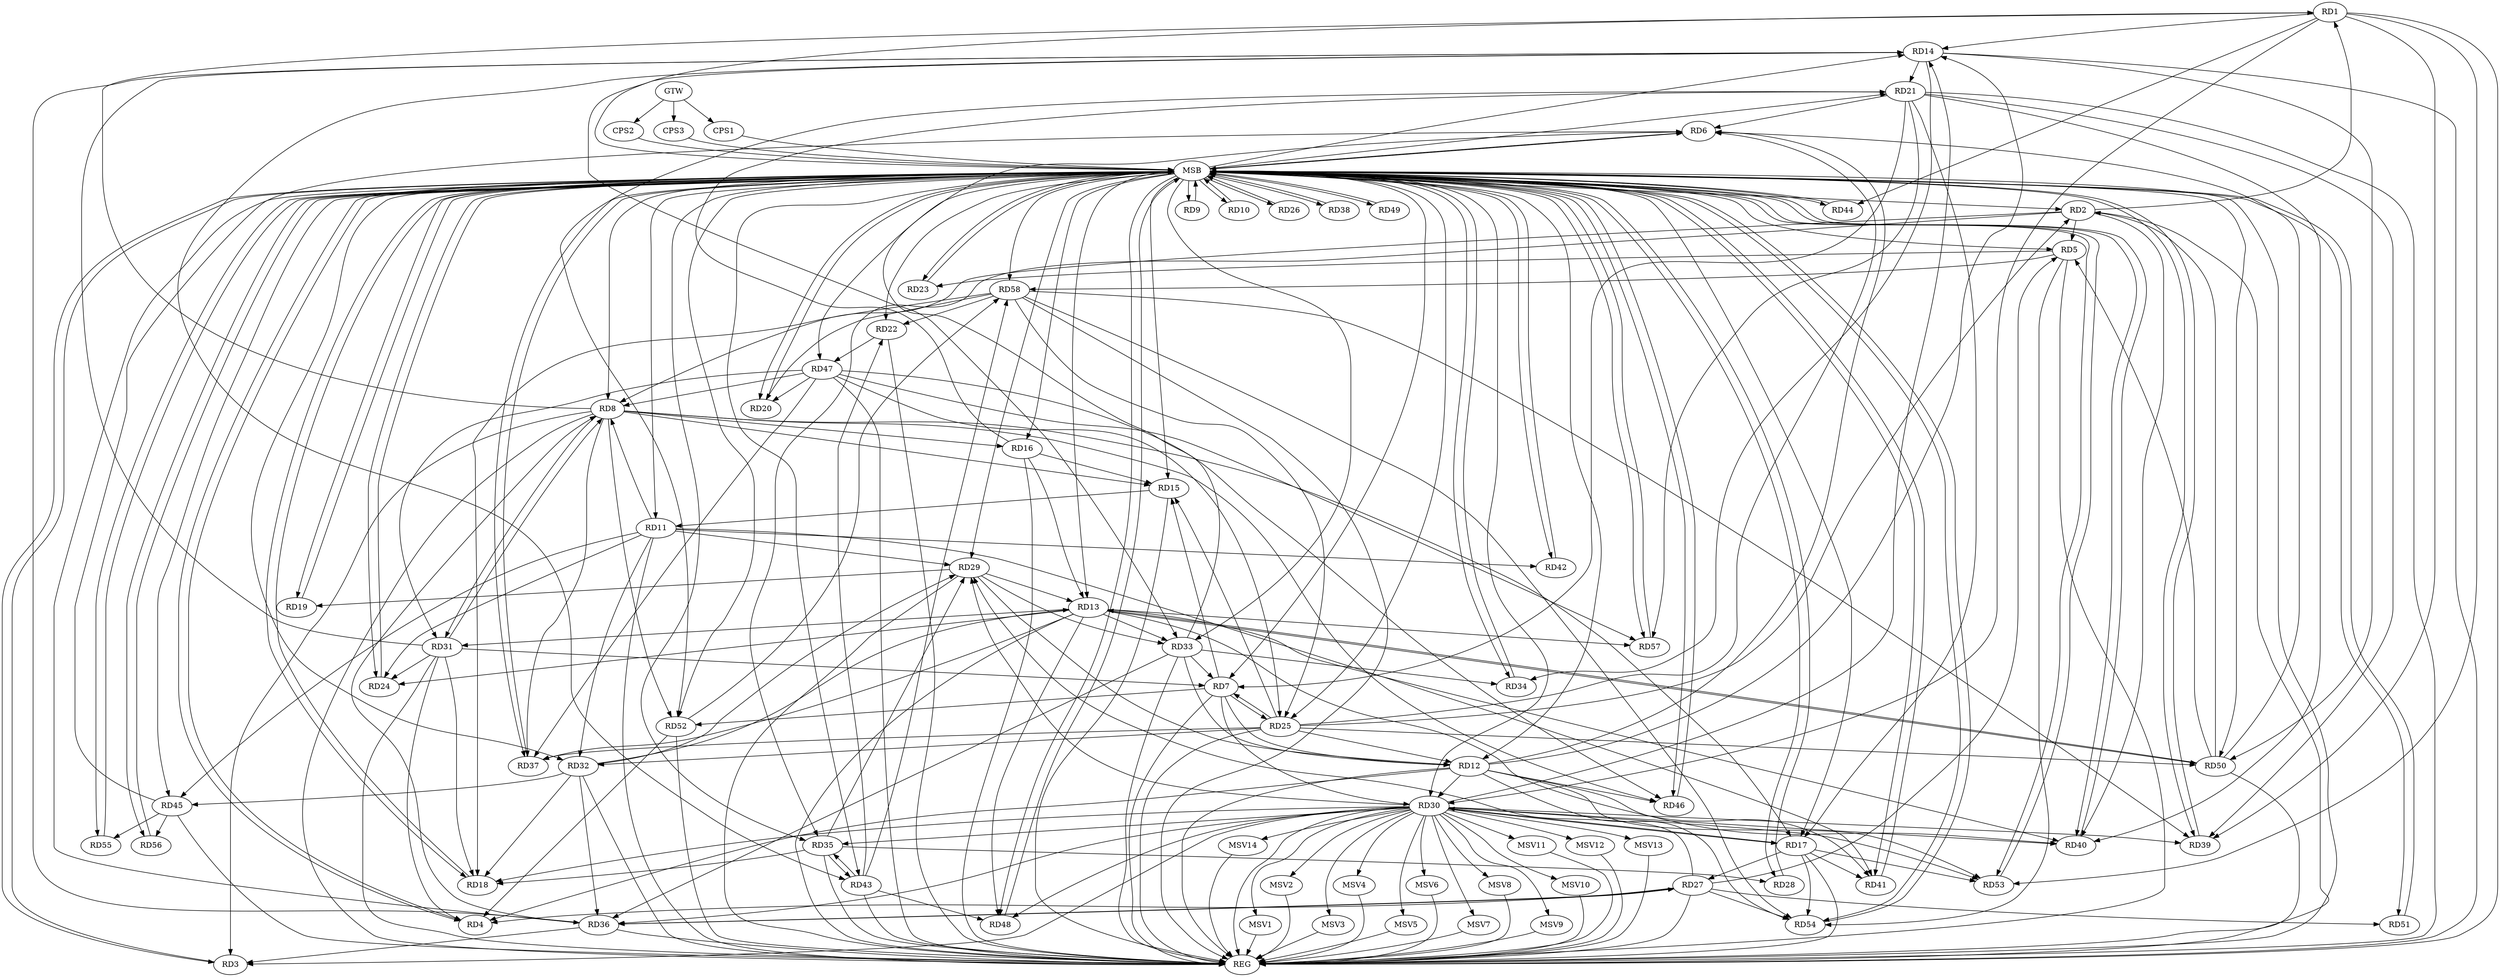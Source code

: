 strict digraph G {
  RD1 [ label="RD1" ];
  RD2 [ label="RD2" ];
  RD3 [ label="RD3" ];
  RD4 [ label="RD4" ];
  RD5 [ label="RD5" ];
  RD6 [ label="RD6" ];
  RD7 [ label="RD7" ];
  RD8 [ label="RD8" ];
  RD9 [ label="RD9" ];
  RD10 [ label="RD10" ];
  RD11 [ label="RD11" ];
  RD12 [ label="RD12" ];
  RD13 [ label="RD13" ];
  RD14 [ label="RD14" ];
  RD15 [ label="RD15" ];
  RD16 [ label="RD16" ];
  RD17 [ label="RD17" ];
  RD18 [ label="RD18" ];
  RD19 [ label="RD19" ];
  RD20 [ label="RD20" ];
  RD21 [ label="RD21" ];
  RD22 [ label="RD22" ];
  RD23 [ label="RD23" ];
  RD24 [ label="RD24" ];
  RD25 [ label="RD25" ];
  RD26 [ label="RD26" ];
  RD27 [ label="RD27" ];
  RD28 [ label="RD28" ];
  RD29 [ label="RD29" ];
  RD30 [ label="RD30" ];
  RD31 [ label="RD31" ];
  RD32 [ label="RD32" ];
  RD33 [ label="RD33" ];
  RD34 [ label="RD34" ];
  RD35 [ label="RD35" ];
  RD36 [ label="RD36" ];
  RD37 [ label="RD37" ];
  RD38 [ label="RD38" ];
  RD39 [ label="RD39" ];
  RD40 [ label="RD40" ];
  RD41 [ label="RD41" ];
  RD42 [ label="RD42" ];
  RD43 [ label="RD43" ];
  RD44 [ label="RD44" ];
  RD45 [ label="RD45" ];
  RD46 [ label="RD46" ];
  RD47 [ label="RD47" ];
  RD48 [ label="RD48" ];
  RD49 [ label="RD49" ];
  RD50 [ label="RD50" ];
  RD51 [ label="RD51" ];
  RD52 [ label="RD52" ];
  RD53 [ label="RD53" ];
  RD54 [ label="RD54" ];
  RD55 [ label="RD55" ];
  RD56 [ label="RD56" ];
  RD57 [ label="RD57" ];
  RD58 [ label="RD58" ];
  CPS1 [ label="CPS1" ];
  CPS2 [ label="CPS2" ];
  CPS3 [ label="CPS3" ];
  GTW [ label="GTW" ];
  REG [ label="REG" ];
  MSB [ label="MSB" ];
  MSV1 [ label="MSV1" ];
  MSV2 [ label="MSV2" ];
  MSV3 [ label="MSV3" ];
  MSV4 [ label="MSV4" ];
  MSV5 [ label="MSV5" ];
  MSV6 [ label="MSV6" ];
  MSV7 [ label="MSV7" ];
  MSV8 [ label="MSV8" ];
  MSV9 [ label="MSV9" ];
  MSV10 [ label="MSV10" ];
  MSV11 [ label="MSV11" ];
  MSV12 [ label="MSV12" ];
  MSV13 [ label="MSV13" ];
  MSV14 [ label="MSV14" ];
  RD2 -> RD1;
  RD8 -> RD1;
  RD1 -> RD14;
  RD1 -> RD30;
  RD1 -> RD39;
  RD1 -> RD44;
  RD1 -> RD53;
  RD2 -> RD5;
  RD2 -> RD8;
  RD25 -> RD2;
  RD2 -> RD35;
  RD2 -> RD40;
  RD50 -> RD2;
  RD8 -> RD3;
  RD30 -> RD3;
  RD36 -> RD3;
  RD12 -> RD4;
  RD27 -> RD4;
  RD31 -> RD4;
  RD52 -> RD4;
  RD5 -> RD23;
  RD27 -> RD5;
  RD50 -> RD5;
  RD5 -> RD54;
  RD5 -> RD58;
  RD12 -> RD6;
  RD21 -> RD6;
  RD25 -> RD6;
  RD33 -> RD6;
  RD45 -> RD6;
  RD50 -> RD6;
  RD7 -> RD12;
  RD7 -> RD15;
  RD21 -> RD7;
  RD7 -> RD25;
  RD25 -> RD7;
  RD7 -> RD30;
  RD31 -> RD7;
  RD33 -> RD7;
  RD7 -> RD52;
  RD11 -> RD8;
  RD8 -> RD15;
  RD8 -> RD16;
  RD8 -> RD17;
  RD8 -> RD31;
  RD31 -> RD8;
  RD36 -> RD8;
  RD8 -> RD37;
  RD8 -> RD46;
  RD47 -> RD8;
  RD8 -> RD52;
  RD15 -> RD11;
  RD11 -> RD24;
  RD11 -> RD29;
  RD11 -> RD32;
  RD11 -> RD41;
  RD11 -> RD42;
  RD11 -> RD45;
  RD12 -> RD14;
  RD25 -> RD12;
  RD29 -> RD12;
  RD12 -> RD30;
  RD33 -> RD12;
  RD12 -> RD40;
  RD12 -> RD46;
  RD12 -> RD53;
  RD12 -> RD54;
  RD16 -> RD13;
  RD13 -> RD24;
  RD29 -> RD13;
  RD13 -> RD31;
  RD32 -> RD13;
  RD13 -> RD33;
  RD13 -> RD37;
  RD13 -> RD40;
  RD13 -> RD41;
  RD13 -> RD48;
  RD13 -> RD50;
  RD50 -> RD13;
  RD13 -> RD57;
  RD14 -> RD21;
  RD30 -> RD14;
  RD31 -> RD14;
  RD14 -> RD33;
  RD14 -> RD34;
  RD36 -> RD14;
  RD14 -> RD43;
  RD14 -> RD50;
  RD16 -> RD15;
  RD25 -> RD15;
  RD16 -> RD21;
  RD21 -> RD17;
  RD17 -> RD27;
  RD17 -> RD30;
  RD30 -> RD17;
  RD17 -> RD41;
  RD17 -> RD53;
  RD17 -> RD54;
  RD30 -> RD18;
  RD31 -> RD18;
  RD32 -> RD18;
  RD35 -> RD18;
  RD58 -> RD18;
  RD29 -> RD19;
  RD47 -> RD20;
  RD58 -> RD20;
  RD21 -> RD39;
  RD21 -> RD40;
  RD21 -> RD52;
  RD21 -> RD57;
  RD43 -> RD22;
  RD22 -> RD47;
  RD58 -> RD22;
  RD31 -> RD24;
  RD25 -> RD32;
  RD25 -> RD37;
  RD47 -> RD25;
  RD25 -> RD50;
  RD58 -> RD25;
  RD27 -> RD29;
  RD27 -> RD36;
  RD36 -> RD27;
  RD27 -> RD51;
  RD27 -> RD54;
  RD35 -> RD28;
  RD30 -> RD29;
  RD32 -> RD29;
  RD29 -> RD33;
  RD35 -> RD29;
  RD30 -> RD35;
  RD30 -> RD36;
  RD30 -> RD39;
  RD30 -> RD40;
  RD30 -> RD48;
  RD30 -> RD53;
  RD47 -> RD31;
  RD32 -> RD36;
  RD32 -> RD45;
  RD33 -> RD34;
  RD33 -> RD36;
  RD35 -> RD43;
  RD43 -> RD35;
  RD47 -> RD37;
  RD58 -> RD39;
  RD43 -> RD48;
  RD43 -> RD58;
  RD45 -> RD55;
  RD45 -> RD56;
  RD47 -> RD46;
  RD47 -> RD57;
  RD52 -> RD58;
  RD58 -> RD54;
  GTW -> CPS1;
  GTW -> CPS2;
  GTW -> CPS3;
  RD1 -> REG;
  RD2 -> REG;
  RD5 -> REG;
  RD7 -> REG;
  RD8 -> REG;
  RD11 -> REG;
  RD12 -> REG;
  RD13 -> REG;
  RD14 -> REG;
  RD15 -> REG;
  RD16 -> REG;
  RD17 -> REG;
  RD21 -> REG;
  RD22 -> REG;
  RD25 -> REG;
  RD27 -> REG;
  RD29 -> REG;
  RD30 -> REG;
  RD31 -> REG;
  RD32 -> REG;
  RD33 -> REG;
  RD35 -> REG;
  RD36 -> REG;
  RD43 -> REG;
  RD45 -> REG;
  RD47 -> REG;
  RD50 -> REG;
  RD52 -> REG;
  RD58 -> REG;
  RD3 -> MSB;
  MSB -> RD13;
  MSB -> RD15;
  MSB -> RD41;
  MSB -> RD42;
  MSB -> RD51;
  MSB -> RD54;
  MSB -> REG;
  RD4 -> MSB;
  MSB -> RD7;
  MSB -> RD33;
  MSB -> RD48;
  RD6 -> MSB;
  MSB -> RD26;
  MSB -> RD29;
  MSB -> RD56;
  RD9 -> MSB;
  RD10 -> MSB;
  MSB -> RD37;
  MSB -> RD58;
  RD18 -> MSB;
  MSB -> RD24;
  MSB -> RD39;
  MSB -> RD46;
  MSB -> RD49;
  RD19 -> MSB;
  MSB -> RD2;
  MSB -> RD6;
  MSB -> RD57;
  RD20 -> MSB;
  MSB -> RD9;
  MSB -> RD12;
  MSB -> RD30;
  MSB -> RD36;
  MSB -> RD50;
  RD23 -> MSB;
  MSB -> RD19;
  MSB -> RD25;
  MSB -> RD40;
  MSB -> RD45;
  MSB -> RD53;
  RD24 -> MSB;
  MSB -> RD32;
  MSB -> RD34;
  MSB -> RD44;
  MSB -> RD55;
  RD26 -> MSB;
  MSB -> RD8;
  MSB -> RD23;
  RD28 -> MSB;
  MSB -> RD4;
  MSB -> RD47;
  RD34 -> MSB;
  MSB -> RD3;
  MSB -> RD21;
  RD37 -> MSB;
  MSB -> RD18;
  RD38 -> MSB;
  MSB -> RD10;
  RD39 -> MSB;
  RD40 -> MSB;
  MSB -> RD14;
  MSB -> RD16;
  MSB -> RD20;
  RD41 -> MSB;
  MSB -> RD43;
  RD42 -> MSB;
  MSB -> RD28;
  RD44 -> MSB;
  MSB -> RD35;
  RD46 -> MSB;
  RD48 -> MSB;
  MSB -> RD17;
  RD49 -> MSB;
  MSB -> RD11;
  MSB -> RD38;
  RD51 -> MSB;
  RD53 -> MSB;
  RD54 -> MSB;
  MSB -> RD22;
  RD55 -> MSB;
  RD56 -> MSB;
  RD57 -> MSB;
  MSB -> RD1;
  CPS1 -> MSB;
  MSB -> RD5;
  CPS2 -> MSB;
  MSB -> RD52;
  CPS3 -> MSB;
  RD30 -> MSV1;
  MSV1 -> REG;
  RD30 -> MSV2;
  MSV2 -> REG;
  RD30 -> MSV3;
  RD30 -> MSV4;
  RD30 -> MSV5;
  RD30 -> MSV6;
  RD30 -> MSV7;
  MSV3 -> REG;
  MSV4 -> REG;
  MSV5 -> REG;
  MSV6 -> REG;
  MSV7 -> REG;
  RD30 -> MSV8;
  MSV8 -> REG;
  RD30 -> MSV9;
  RD30 -> MSV10;
  MSV9 -> REG;
  MSV10 -> REG;
  RD30 -> MSV11;
  MSV11 -> REG;
  RD30 -> MSV12;
  MSV12 -> REG;
  RD30 -> MSV13;
  RD30 -> MSV14;
  MSV13 -> REG;
  MSV14 -> REG;
}
